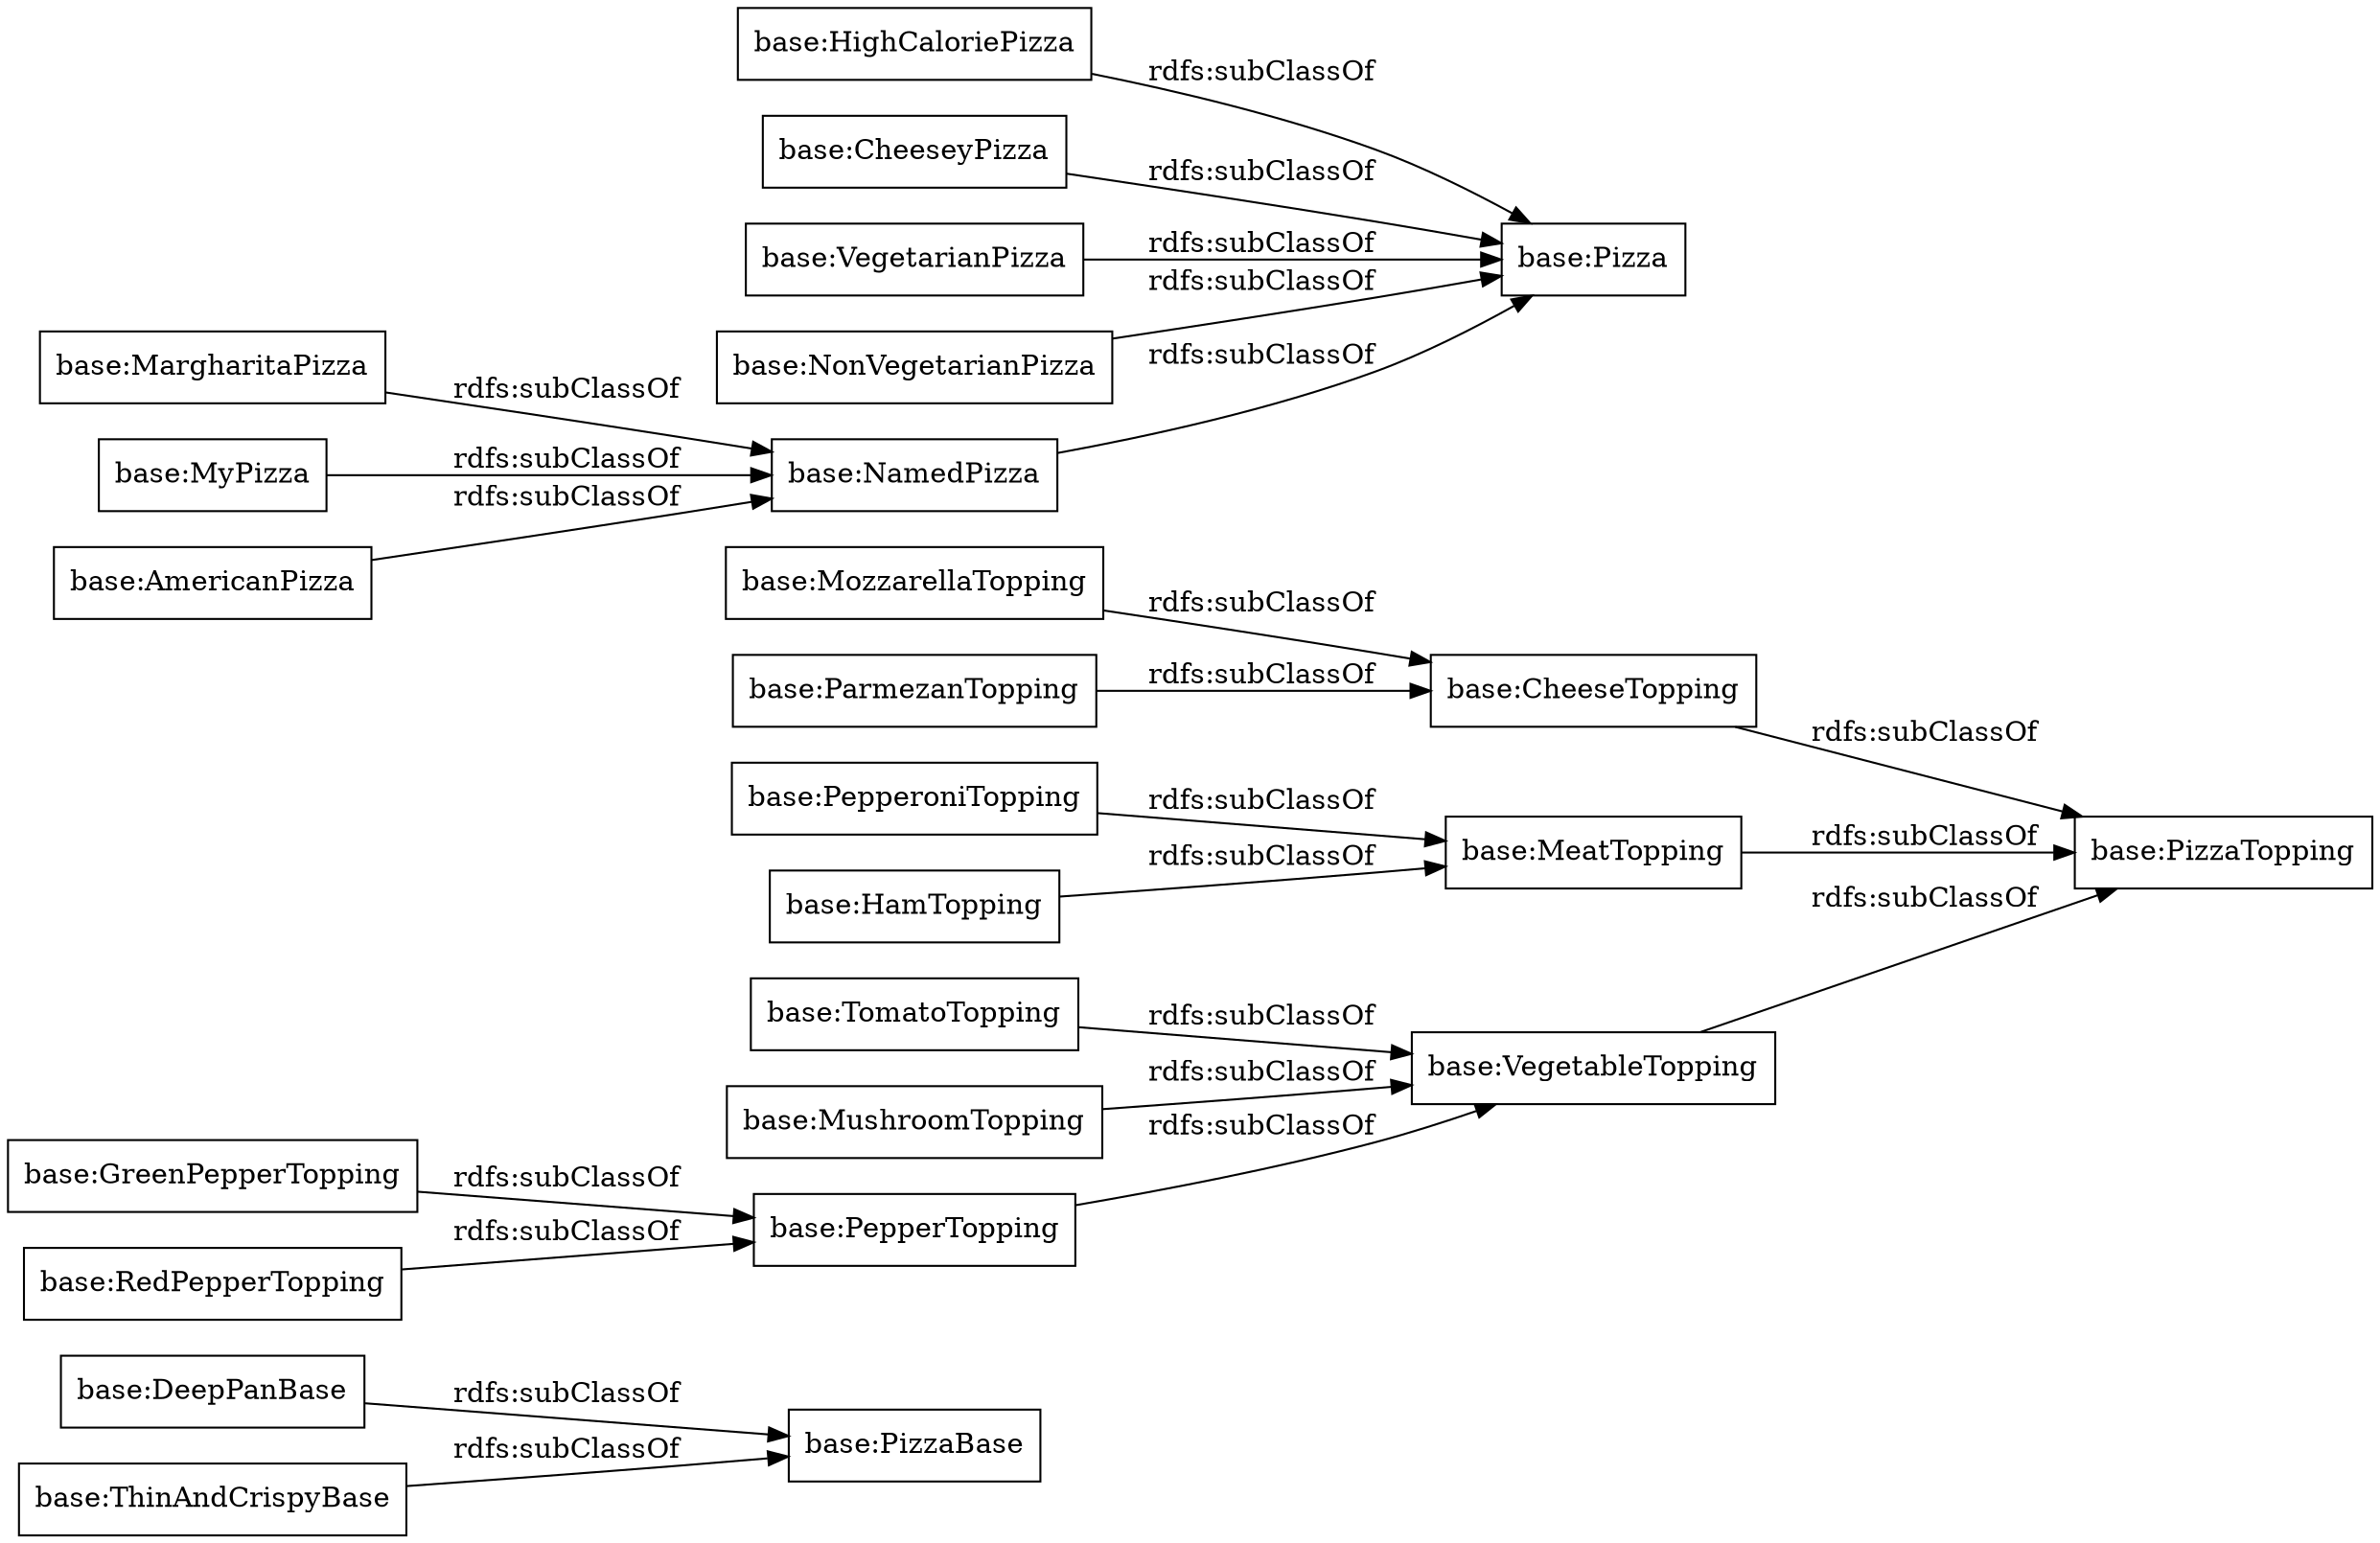 digraph ar2dtool_diagram { 
rankdir=LR;
size="1000"
node [shape = rectangle, color="black"]; "base:PizzaBase" "base:PepperTopping" "base:HighCaloriePizza" "base:TomatoTopping" "base:VegetableTopping" "base:GreenPepperTopping" "base:CheeseyPizza" "base:MozzarellaTopping" "base:PepperoniTopping" "base:VegetarianPizza" "base:RedPepperTopping" "base:PizzaTopping" "base:MargharitaPizza" "base:MyPizza" "base:NonVegetarianPizza" "base:ParmezanTopping" "base:AmericanPizza" "base:CheeseTopping" "base:DeepPanBase" "base:Pizza" "base:HamTopping" "base:MeatTopping" "base:MushroomTopping" "base:ThinAndCrispyBase" "base:NamedPizza" ; /*classes style*/
	"base:ThinAndCrispyBase" -> "base:PizzaBase" [ label = "rdfs:subClassOf" ];
	"base:GreenPepperTopping" -> "base:PepperTopping" [ label = "rdfs:subClassOf" ];
	"base:TomatoTopping" -> "base:VegetableTopping" [ label = "rdfs:subClassOf" ];
	"base:AmericanPizza" -> "base:NamedPizza" [ label = "rdfs:subClassOf" ];
	"base:MargharitaPizza" -> "base:NamedPizza" [ label = "rdfs:subClassOf" ];
	"base:MyPizza" -> "base:NamedPizza" [ label = "rdfs:subClassOf" ];
	"base:VegetarianPizza" -> "base:Pizza" [ label = "rdfs:subClassOf" ];
	"base:CheeseyPizza" -> "base:Pizza" [ label = "rdfs:subClassOf" ];
	"base:CheeseTopping" -> "base:PizzaTopping" [ label = "rdfs:subClassOf" ];
	"base:RedPepperTopping" -> "base:PepperTopping" [ label = "rdfs:subClassOf" ];
	"base:DeepPanBase" -> "base:PizzaBase" [ label = "rdfs:subClassOf" ];
	"base:PepperoniTopping" -> "base:MeatTopping" [ label = "rdfs:subClassOf" ];
	"base:HamTopping" -> "base:MeatTopping" [ label = "rdfs:subClassOf" ];
	"base:HighCaloriePizza" -> "base:Pizza" [ label = "rdfs:subClassOf" ];
	"base:NamedPizza" -> "base:Pizza" [ label = "rdfs:subClassOf" ];
	"base:ParmezanTopping" -> "base:CheeseTopping" [ label = "rdfs:subClassOf" ];
	"base:MozzarellaTopping" -> "base:CheeseTopping" [ label = "rdfs:subClassOf" ];
	"base:MushroomTopping" -> "base:VegetableTopping" [ label = "rdfs:subClassOf" ];
	"base:MeatTopping" -> "base:PizzaTopping" [ label = "rdfs:subClassOf" ];
	"base:VegetableTopping" -> "base:PizzaTopping" [ label = "rdfs:subClassOf" ];
	"base:PepperTopping" -> "base:VegetableTopping" [ label = "rdfs:subClassOf" ];
	"base:NonVegetarianPizza" -> "base:Pizza" [ label = "rdfs:subClassOf" ];

}
